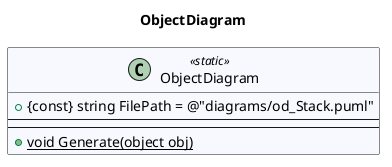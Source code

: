 @startuml ObjectDiagram
title ObjectDiagram
 class ObjectDiagram << static >> #GhostWhite {
+ {const} string FilePath = @"diagrams/od_Stack.puml"
---
---
+ {static} void Generate(object obj)
}
@enduml
